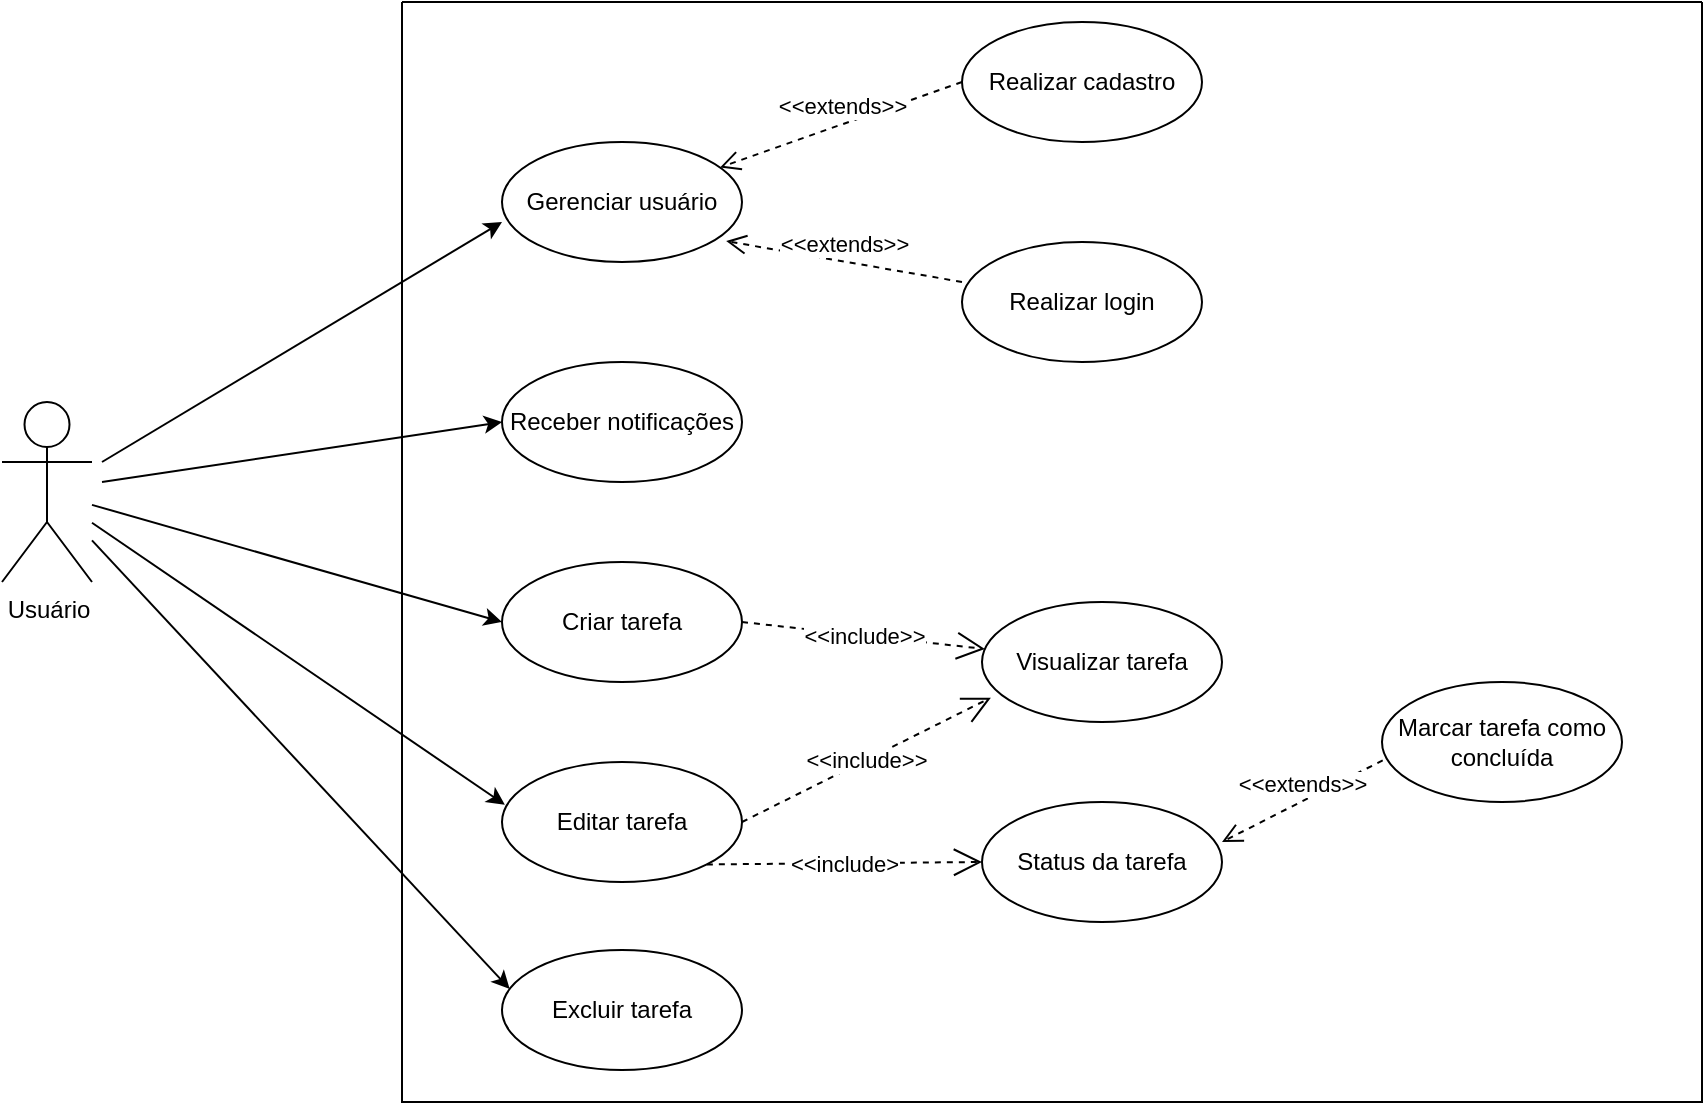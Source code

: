 <mxfile version="24.7.17">
  <diagram name="Page-1" id="tIp-bu4B926cYa7FjnG_">
    <mxGraphModel dx="1885" dy="1651" grid="1" gridSize="10" guides="1" tooltips="1" connect="1" arrows="1" fold="1" page="1" pageScale="1" pageWidth="850" pageHeight="1100" math="0" shadow="0">
      <root>
        <mxCell id="0" />
        <mxCell id="1" parent="0" />
        <mxCell id="HC5_enfKzyLUJwnpE826-1" value="Usuário" style="shape=umlActor;verticalLabelPosition=bottom;verticalAlign=top;html=1;outlineConnect=0;" vertex="1" parent="1">
          <mxGeometry x="-440" y="186" width="45" height="90" as="geometry" />
        </mxCell>
        <mxCell id="HC5_enfKzyLUJwnpE826-2" value="Gerenciar usuário" style="ellipse;whiteSpace=wrap;html=1;" vertex="1" parent="1">
          <mxGeometry x="-190" y="56" width="120" height="60" as="geometry" />
        </mxCell>
        <mxCell id="HC5_enfKzyLUJwnpE826-3" value="Realizar cadastro" style="ellipse;whiteSpace=wrap;html=1;" vertex="1" parent="1">
          <mxGeometry x="40" y="-4" width="120" height="60" as="geometry" />
        </mxCell>
        <mxCell id="HC5_enfKzyLUJwnpE826-4" value="Receber notificações" style="ellipse;whiteSpace=wrap;html=1;" vertex="1" parent="1">
          <mxGeometry x="-190" y="166" width="120" height="60" as="geometry" />
        </mxCell>
        <mxCell id="HC5_enfKzyLUJwnpE826-5" value="Criar tarefa" style="ellipse;whiteSpace=wrap;html=1;" vertex="1" parent="1">
          <mxGeometry x="-190" y="266" width="120" height="60" as="geometry" />
        </mxCell>
        <mxCell id="HC5_enfKzyLUJwnpE826-12" value="" style="endArrow=classic;html=1;rounded=0;entryX=0;entryY=0.667;entryDx=0;entryDy=0;entryPerimeter=0;" edge="1" parent="1" target="HC5_enfKzyLUJwnpE826-2">
          <mxGeometry width="50" height="50" relative="1" as="geometry">
            <mxPoint x="-390" y="216" as="sourcePoint" />
            <mxPoint x="-340" y="166" as="targetPoint" />
          </mxGeometry>
        </mxCell>
        <mxCell id="HC5_enfKzyLUJwnpE826-13" value="" style="endArrow=classic;html=1;rounded=0;entryX=0;entryY=0.5;entryDx=0;entryDy=0;" edge="1" parent="1" target="HC5_enfKzyLUJwnpE826-4">
          <mxGeometry width="50" height="50" relative="1" as="geometry">
            <mxPoint x="-390" y="226" as="sourcePoint" />
            <mxPoint x="-230" y="206" as="targetPoint" />
          </mxGeometry>
        </mxCell>
        <mxCell id="HC5_enfKzyLUJwnpE826-14" value="" style="endArrow=classic;html=1;rounded=0;entryX=0;entryY=0.5;entryDx=0;entryDy=0;" edge="1" parent="1" source="HC5_enfKzyLUJwnpE826-1" target="HC5_enfKzyLUJwnpE826-5">
          <mxGeometry width="50" height="50" relative="1" as="geometry">
            <mxPoint x="-380" y="236" as="sourcePoint" />
            <mxPoint x="-220" y="286" as="targetPoint" />
          </mxGeometry>
        </mxCell>
        <mxCell id="HC5_enfKzyLUJwnpE826-15" value="" style="endArrow=classic;html=1;rounded=0;entryX=0.012;entryY=0.356;entryDx=0;entryDy=0;entryPerimeter=0;" edge="1" parent="1" source="HC5_enfKzyLUJwnpE826-1" target="HC5_enfKzyLUJwnpE826-18">
          <mxGeometry width="50" height="50" relative="1" as="geometry">
            <mxPoint x="-370" y="316" as="sourcePoint" />
            <mxPoint x="-250" y="356" as="targetPoint" />
          </mxGeometry>
        </mxCell>
        <mxCell id="HC5_enfKzyLUJwnpE826-17" value="Visualizar tarefa" style="ellipse;whiteSpace=wrap;html=1;" vertex="1" parent="1">
          <mxGeometry x="50" y="286" width="120" height="60" as="geometry" />
        </mxCell>
        <mxCell id="HC5_enfKzyLUJwnpE826-18" value="Editar tarefa" style="ellipse;whiteSpace=wrap;html=1;" vertex="1" parent="1">
          <mxGeometry x="-190" y="366" width="120" height="60" as="geometry" />
        </mxCell>
        <mxCell id="HC5_enfKzyLUJwnpE826-19" value="Realizar login" style="ellipse;whiteSpace=wrap;html=1;" vertex="1" parent="1">
          <mxGeometry x="40" y="106" width="120" height="60" as="geometry" />
        </mxCell>
        <mxCell id="HC5_enfKzyLUJwnpE826-20" value="&amp;lt;&amp;lt;extends&amp;gt;&amp;gt;" style="html=1;verticalAlign=bottom;endArrow=open;dashed=1;endSize=8;curved=0;rounded=0;exitX=0;exitY=0.5;exitDx=0;exitDy=0;" edge="1" parent="1" source="HC5_enfKzyLUJwnpE826-3" target="HC5_enfKzyLUJwnpE826-2">
          <mxGeometry relative="1" as="geometry">
            <mxPoint y="25.41" as="sourcePoint" />
            <mxPoint x="-80" y="25.41" as="targetPoint" />
          </mxGeometry>
        </mxCell>
        <mxCell id="HC5_enfKzyLUJwnpE826-21" value="&amp;lt;&amp;lt;extends&amp;gt;&amp;gt;" style="html=1;verticalAlign=bottom;endArrow=open;dashed=1;endSize=8;curved=0;rounded=0;exitX=0;exitY=0.333;exitDx=0;exitDy=0;exitPerimeter=0;entryX=0.934;entryY=0.826;entryDx=0;entryDy=0;entryPerimeter=0;" edge="1" parent="1" source="HC5_enfKzyLUJwnpE826-19" target="HC5_enfKzyLUJwnpE826-2">
          <mxGeometry relative="1" as="geometry">
            <mxPoint y="86" as="sourcePoint" />
            <mxPoint x="-83" y="118.59" as="targetPoint" />
          </mxGeometry>
        </mxCell>
        <mxCell id="HC5_enfKzyLUJwnpE826-22" value="&amp;lt;&amp;lt;include&amp;gt;&amp;gt;" style="endArrow=open;endSize=12;dashed=1;html=1;rounded=0;entryX=0.037;entryY=0.797;entryDx=0;entryDy=0;entryPerimeter=0;exitX=1;exitY=0.5;exitDx=0;exitDy=0;" edge="1" parent="1" source="HC5_enfKzyLUJwnpE826-18" target="HC5_enfKzyLUJwnpE826-17">
          <mxGeometry width="160" relative="1" as="geometry">
            <mxPoint x="-30" y="386" as="sourcePoint" />
            <mxPoint x="90" y="395" as="targetPoint" />
          </mxGeometry>
        </mxCell>
        <mxCell id="HC5_enfKzyLUJwnpE826-23" value="&amp;lt;&amp;lt;include&amp;gt;&amp;gt;" style="endArrow=open;endSize=12;dashed=1;html=1;rounded=0;exitX=1;exitY=0.5;exitDx=0;exitDy=0;" edge="1" parent="1" source="HC5_enfKzyLUJwnpE826-5" target="HC5_enfKzyLUJwnpE826-17">
          <mxGeometry width="160" relative="1" as="geometry">
            <mxPoint x="-40" y="306" as="sourcePoint" />
            <mxPoint x="90" y="295.41" as="targetPoint" />
          </mxGeometry>
        </mxCell>
        <mxCell id="HC5_enfKzyLUJwnpE826-25" value="Status da tarefa" style="ellipse;whiteSpace=wrap;html=1;" vertex="1" parent="1">
          <mxGeometry x="50" y="386" width="120" height="60" as="geometry" />
        </mxCell>
        <mxCell id="HC5_enfKzyLUJwnpE826-26" value="&amp;lt;&amp;lt;include&amp;gt;" style="endArrow=open;endSize=12;dashed=1;html=1;rounded=0;exitX=1;exitY=1;exitDx=0;exitDy=0;entryX=0;entryY=0.5;entryDx=0;entryDy=0;" edge="1" parent="1" source="HC5_enfKzyLUJwnpE826-18" target="HC5_enfKzyLUJwnpE826-25">
          <mxGeometry width="160" relative="1" as="geometry">
            <mxPoint x="-110" y="476" as="sourcePoint" />
            <mxPoint x="50" y="476" as="targetPoint" />
          </mxGeometry>
        </mxCell>
        <mxCell id="HC5_enfKzyLUJwnpE826-27" value="Marcar tarefa como concluída" style="ellipse;whiteSpace=wrap;html=1;" vertex="1" parent="1">
          <mxGeometry x="250" y="326" width="120" height="60" as="geometry" />
        </mxCell>
        <mxCell id="HC5_enfKzyLUJwnpE826-28" value="&amp;lt;&amp;lt;extends&amp;gt;&amp;gt;" style="html=1;verticalAlign=bottom;endArrow=open;dashed=1;endSize=8;curved=0;rounded=0;exitX=0.003;exitY=0.653;exitDx=0;exitDy=0;exitPerimeter=0;entryX=1;entryY=0.333;entryDx=0;entryDy=0;entryPerimeter=0;" edge="1" parent="1" source="HC5_enfKzyLUJwnpE826-27" target="HC5_enfKzyLUJwnpE826-25">
          <mxGeometry relative="1" as="geometry">
            <mxPoint x="308" y="446" as="sourcePoint" />
            <mxPoint x="190" y="416" as="targetPoint" />
          </mxGeometry>
        </mxCell>
        <mxCell id="HC5_enfKzyLUJwnpE826-29" value="" style="swimlane;startSize=0;" vertex="1" parent="1">
          <mxGeometry x="-240" y="-14" width="650" height="550" as="geometry">
            <mxRectangle x="240" y="-10" width="50" height="40" as="alternateBounds" />
          </mxGeometry>
        </mxCell>
        <mxCell id="HC5_enfKzyLUJwnpE826-33" value="Excluir tarefa" style="ellipse;whiteSpace=wrap;html=1;" vertex="1" parent="HC5_enfKzyLUJwnpE826-29">
          <mxGeometry x="50" y="474" width="120" height="60" as="geometry" />
        </mxCell>
        <mxCell id="HC5_enfKzyLUJwnpE826-34" value="" style="endArrow=classic;html=1;rounded=0;entryX=0.032;entryY=0.325;entryDx=0;entryDy=0;entryPerimeter=0;" edge="1" parent="1" source="HC5_enfKzyLUJwnpE826-1" target="HC5_enfKzyLUJwnpE826-33">
          <mxGeometry width="50" height="50" relative="1" as="geometry">
            <mxPoint x="-395" y="386" as="sourcePoint" />
            <mxPoint x="-345" y="336" as="targetPoint" />
          </mxGeometry>
        </mxCell>
      </root>
    </mxGraphModel>
  </diagram>
</mxfile>
